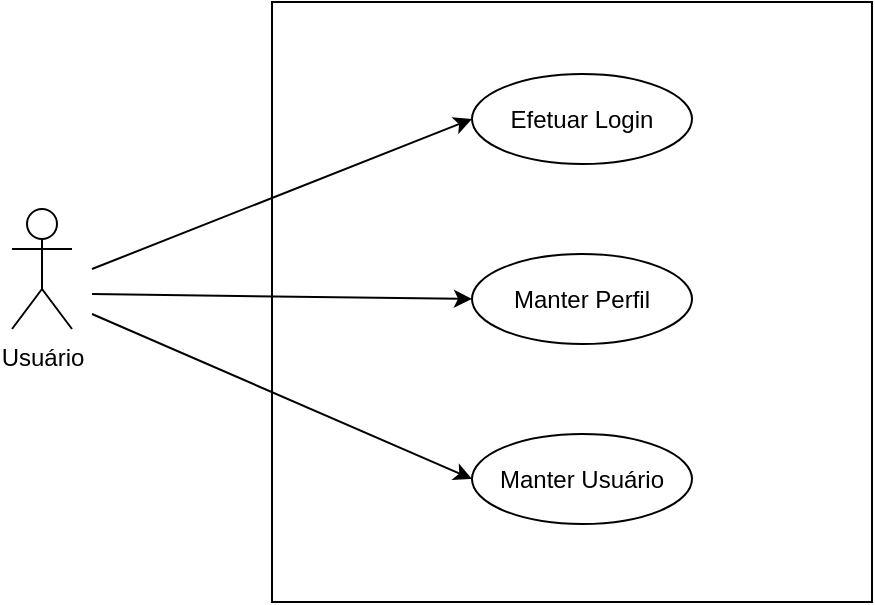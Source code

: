 <mxfile version="13.4.2" type="device" pages="4"><diagram id="YGMiL_IIvkyFBcK9WcMm" name="CasoDeUso"><mxGraphModel dx="825" dy="497" grid="0" gridSize="10" guides="1" tooltips="1" connect="1" arrows="1" fold="1" page="1" pageScale="1" pageWidth="827" pageHeight="1169" math="0" shadow="0"><root><mxCell id="WmT6L3Fpa_9USlC_kn7m-0"/><mxCell id="WmT6L3Fpa_9USlC_kn7m-1" parent="WmT6L3Fpa_9USlC_kn7m-0"/><mxCell id="boifAWfke3sIppT6x333-0" value="Usuário" style="shape=umlActor;verticalLabelPosition=bottom;labelBackgroundColor=#ffffff;verticalAlign=top;html=1;" parent="WmT6L3Fpa_9USlC_kn7m-1" vertex="1"><mxGeometry x="50" y="153.5" width="30" height="60" as="geometry"/></mxCell><mxCell id="boifAWfke3sIppT6x333-4" value="" style="rounded=0;whiteSpace=wrap;html=1;" parent="WmT6L3Fpa_9USlC_kn7m-1" vertex="1"><mxGeometry x="180" y="50" width="300" height="300" as="geometry"/></mxCell><mxCell id="boifAWfke3sIppT6x333-5" value="Efetuar Login" style="ellipse;whiteSpace=wrap;html=1;" parent="WmT6L3Fpa_9USlC_kn7m-1" vertex="1"><mxGeometry x="280" y="86" width="110" height="45" as="geometry"/></mxCell><mxCell id="boifAWfke3sIppT6x333-6" value="Manter Perfil" style="ellipse;whiteSpace=wrap;html=1;" parent="WmT6L3Fpa_9USlC_kn7m-1" vertex="1"><mxGeometry x="280" y="176" width="110" height="45" as="geometry"/></mxCell><mxCell id="boifAWfke3sIppT6x333-7" value="Manter Usuário" style="ellipse;whiteSpace=wrap;html=1;" parent="WmT6L3Fpa_9USlC_kn7m-1" vertex="1"><mxGeometry x="280" y="266" width="110" height="45" as="geometry"/></mxCell><mxCell id="boifAWfke3sIppT6x333-10" value="" style="endArrow=classic;html=1;entryX=0;entryY=0.5;entryDx=0;entryDy=0;" parent="WmT6L3Fpa_9USlC_kn7m-1" target="boifAWfke3sIppT6x333-5" edge="1"><mxGeometry width="50" height="50" relative="1" as="geometry"><mxPoint x="90" y="183.5" as="sourcePoint"/><mxPoint x="140" y="133.5" as="targetPoint"/></mxGeometry></mxCell><mxCell id="boifAWfke3sIppT6x333-12" value="" style="endArrow=classic;html=1;entryX=0;entryY=0.5;entryDx=0;entryDy=0;" parent="WmT6L3Fpa_9USlC_kn7m-1" target="boifAWfke3sIppT6x333-6" edge="1"><mxGeometry width="50" height="50" relative="1" as="geometry"><mxPoint x="90" y="196" as="sourcePoint"/><mxPoint x="30" y="366" as="targetPoint"/></mxGeometry></mxCell><mxCell id="boifAWfke3sIppT6x333-13" value="" style="endArrow=classic;html=1;entryX=0;entryY=0.5;entryDx=0;entryDy=0;" parent="WmT6L3Fpa_9USlC_kn7m-1" target="boifAWfke3sIppT6x333-7" edge="1"><mxGeometry width="50" height="50" relative="1" as="geometry"><mxPoint x="90" y="206" as="sourcePoint"/><mxPoint x="30" y="366" as="targetPoint"/></mxGeometry></mxCell></root></mxGraphModel></diagram><diagram id="Lnk5fOoxxgY0AGPAk2ru" name="DiagramaPacotes"><mxGraphModel dx="825" dy="497" grid="0" gridSize="10" guides="1" tooltips="1" connect="1" arrows="1" fold="1" page="1" pageScale="1" pageWidth="1169" pageHeight="827" math="0" shadow="0"><root><mxCell id="VVWL3BsPZfi11qmXfHCe-0"/><mxCell id="VVWL3BsPZfi11qmXfHCe-1" parent="VVWL3BsPZfi11qmXfHCe-0"/><mxCell id="dKbdg16ElPN4E3wp7a-K-23" value="" style="shape=folder;fontStyle=1;spacingTop=10;tabWidth=119;tabHeight=32;tabPosition=left;html=1;rounded=0;shadow=0;glass=0;comic=0;strokeColor=#000000;strokeWidth=1;" parent="VVWL3BsPZfi11qmXfHCe-1" vertex="1"><mxGeometry x="50" y="50" width="610" height="389" as="geometry"/></mxCell><mxCell id="dKbdg16ElPN4E3wp7a-K-15" style="edgeStyle=orthogonalEdgeStyle;rounded=0;orthogonalLoop=1;jettySize=auto;html=1;exitX=0;exitY=0;exitDx=120;exitDy=32;exitPerimeter=0;entryX=0;entryY=0;entryDx=0;entryDy=32;entryPerimeter=0;dashed=1;endArrow=open;endFill=0;" parent="VVWL3BsPZfi11qmXfHCe-1" source="dKbdg16ElPN4E3wp7a-K-3" target="dKbdg16ElPN4E3wp7a-K-5" edge="1"><mxGeometry relative="1" as="geometry"/></mxCell><mxCell id="dKbdg16ElPN4E3wp7a-K-3" value="+ dao" style="shape=folder;fontStyle=0;spacingTop=10;tabWidth=40;tabHeight=14;tabPosition=left;html=1;rounded=0;shadow=0;glass=0;comic=0;strokeColor=#000000;strokeWidth=1;" parent="VVWL3BsPZfi11qmXfHCe-1" vertex="1"><mxGeometry x="94" y="170" width="120" height="50" as="geometry"/></mxCell><mxCell id="dKbdg16ElPN4E3wp7a-K-4" value="+ dto" style="shape=folder;fontStyle=0;spacingTop=10;tabWidth=40;tabHeight=14;tabPosition=left;html=1;rounded=0;shadow=0;glass=0;comic=0;strokeColor=#000000;strokeWidth=1;" parent="VVWL3BsPZfi11qmXfHCe-1" vertex="1"><mxGeometry x="488" y="271.5" width="120" height="50" as="geometry"/></mxCell><mxCell id="dKbdg16ElPN4E3wp7a-K-5" value="+ entity" style="shape=folder;fontStyle=0;spacingTop=10;tabWidth=40;tabHeight=14;tabPosition=left;html=1;rounded=0;shadow=0;glass=0;comic=0;strokeColor=#000000;strokeWidth=1;" parent="VVWL3BsPZfi11qmXfHCe-1" vertex="1"><mxGeometry x="304" y="170" width="120" height="50" as="geometry"/></mxCell><mxCell id="dKbdg16ElPN4E3wp7a-K-6" value="+ json" style="shape=folder;fontStyle=0;spacingTop=10;tabWidth=40;tabHeight=14;tabPosition=left;html=1;rounded=0;shadow=0;glass=0;comic=0;strokeColor=#000000;strokeWidth=1;" parent="VVWL3BsPZfi11qmXfHCe-1" vertex="1"><mxGeometry x="94" y="271.5" width="120" height="50" as="geometry"/></mxCell><mxCell id="dKbdg16ElPN4E3wp7a-K-13" style="edgeStyle=orthogonalEdgeStyle;rounded=0;orthogonalLoop=1;jettySize=auto;html=1;exitX=0;exitY=0;exitDx=80;exitDy=14;exitPerimeter=0;entryX=0.583;entryY=0.2;entryDx=0;entryDy=0;entryPerimeter=0;dashed=1;endArrow=open;endFill=0;" parent="VVWL3BsPZfi11qmXfHCe-1" source="dKbdg16ElPN4E3wp7a-K-7" target="dKbdg16ElPN4E3wp7a-K-3" edge="1"><mxGeometry relative="1" as="geometry"><Array as="points"><mxPoint x="568" y="140"/><mxPoint x="164" y="140"/></Array></mxGeometry></mxCell><mxCell id="dKbdg16ElPN4E3wp7a-K-14" style="edgeStyle=orthogonalEdgeStyle;rounded=0;orthogonalLoop=1;jettySize=auto;html=1;exitX=0;exitY=0;exitDx=0;exitDy=32;exitPerimeter=0;entryX=0;entryY=0;entryDx=120;entryDy=32;entryPerimeter=0;dashed=1;endArrow=open;endFill=0;" parent="VVWL3BsPZfi11qmXfHCe-1" source="dKbdg16ElPN4E3wp7a-K-7" target="dKbdg16ElPN4E3wp7a-K-5" edge="1"><mxGeometry relative="1" as="geometry"/></mxCell><mxCell id="dKbdg16ElPN4E3wp7a-K-17" style="edgeStyle=orthogonalEdgeStyle;rounded=0;orthogonalLoop=1;jettySize=auto;html=1;exitX=0.5;exitY=1;exitDx=0;exitDy=0;exitPerimeter=0;dashed=1;endArrow=open;endFill=0;" parent="VVWL3BsPZfi11qmXfHCe-1" source="dKbdg16ElPN4E3wp7a-K-7" target="dKbdg16ElPN4E3wp7a-K-4" edge="1"><mxGeometry relative="1" as="geometry"><Array as="points"><mxPoint x="574" y="220"/></Array></mxGeometry></mxCell><mxCell id="dKbdg16ElPN4E3wp7a-K-7" value="+ service" style="shape=folder;fontStyle=0;spacingTop=10;tabWidth=40;tabHeight=14;tabPosition=left;html=1;rounded=0;shadow=0;glass=0;comic=0;strokeColor=#000000;strokeWidth=1;" parent="VVWL3BsPZfi11qmXfHCe-1" vertex="1"><mxGeometry x="488" y="170" width="120" height="50" as="geometry"/></mxCell><mxCell id="dKbdg16ElPN4E3wp7a-K-18" style="edgeStyle=orthogonalEdgeStyle;rounded=0;orthogonalLoop=1;jettySize=auto;html=1;exitX=0.75;exitY=1;exitDx=0;exitDy=0;exitPerimeter=0;entryX=0;entryY=0;entryDx=120;entryDy=32;entryPerimeter=0;dashed=1;endArrow=open;endFill=0;" parent="VVWL3BsPZfi11qmXfHCe-1" source="dKbdg16ElPN4E3wp7a-K-8" target="dKbdg16ElPN4E3wp7a-K-9" edge="1"><mxGeometry relative="1" as="geometry"/></mxCell><mxCell id="dKbdg16ElPN4E3wp7a-K-19" style="edgeStyle=orthogonalEdgeStyle;rounded=0;orthogonalLoop=1;jettySize=auto;html=1;exitX=0;exitY=0;exitDx=0;exitDy=32;exitPerimeter=0;entryX=0;entryY=0;entryDx=120;entryDy=32;entryPerimeter=0;dashed=1;endArrow=open;endFill=0;" parent="VVWL3BsPZfi11qmXfHCe-1" source="dKbdg16ElPN4E3wp7a-K-8" target="dKbdg16ElPN4E3wp7a-K-6" edge="1"><mxGeometry relative="1" as="geometry"/></mxCell><mxCell id="dKbdg16ElPN4E3wp7a-K-21" style="edgeStyle=orthogonalEdgeStyle;rounded=0;orthogonalLoop=1;jettySize=auto;html=1;exitX=0;exitY=0;exitDx=120;exitDy=32;exitPerimeter=0;entryX=0;entryY=0;entryDx=0;entryDy=32;entryPerimeter=0;dashed=1;endArrow=open;endFill=0;" parent="VVWL3BsPZfi11qmXfHCe-1" source="dKbdg16ElPN4E3wp7a-K-8" target="dKbdg16ElPN4E3wp7a-K-4" edge="1"><mxGeometry relative="1" as="geometry"/></mxCell><mxCell id="dKbdg16ElPN4E3wp7a-K-22" style="edgeStyle=orthogonalEdgeStyle;rounded=0;orthogonalLoop=1;jettySize=auto;html=1;exitX=0;exitY=0;exitDx=80;exitDy=14;exitPerimeter=0;entryX=0.25;entryY=1;entryDx=0;entryDy=0;entryPerimeter=0;dashed=1;endArrow=open;endFill=0;" parent="VVWL3BsPZfi11qmXfHCe-1" source="dKbdg16ElPN4E3wp7a-K-8" target="dKbdg16ElPN4E3wp7a-K-7" edge="1"><mxGeometry relative="1" as="geometry"><Array as="points"><mxPoint x="384" y="250"/><mxPoint x="518" y="250"/></Array></mxGeometry></mxCell><mxCell id="dKbdg16ElPN4E3wp7a-K-8" value="+servlet" style="shape=folder;fontStyle=0;spacingTop=10;tabWidth=40;tabHeight=14;tabPosition=left;html=1;rounded=0;shadow=0;glass=0;comic=0;strokeColor=#000000;strokeWidth=1;" parent="VVWL3BsPZfi11qmXfHCe-1" vertex="1"><mxGeometry x="304" y="271.5" width="120" height="50" as="geometry"/></mxCell><mxCell id="dKbdg16ElPN4E3wp7a-K-9" value="+ util" style="shape=folder;fontStyle=0;spacingTop=10;tabWidth=40;tabHeight=14;tabPosition=left;html=1;rounded=0;shadow=0;glass=0;comic=0;strokeColor=#000000;strokeWidth=1;" parent="VVWL3BsPZfi11qmXfHCe-1" vertex="1"><mxGeometry x="234" y="363" width="120" height="50" as="geometry"/></mxCell><mxCell id="dKbdg16ElPN4E3wp7a-K-27" value="com.ctseducare.template" style="text;html=1;strokeColor=none;fillColor=none;align=center;verticalAlign=middle;whiteSpace=wrap;rounded=0;shadow=0;glass=0;comic=0;fontStyle=1" parent="VVWL3BsPZfi11qmXfHCe-1" vertex="1"><mxGeometry x="268" y="90" width="172" height="20" as="geometry"/></mxCell></root></mxGraphModel></diagram><diagram id="F5qkeIkpOv2_ZUvjBxn8" name="DiagramaClasses"><mxGraphModel dx="825" dy="497" grid="0" gridSize="10" guides="1" tooltips="1" connect="1" arrows="1" fold="1" page="1" pageScale="1" pageWidth="1169" pageHeight="827" math="0" shadow="0"><root><mxCell id="0"/><mxCell id="1" parent="0"/><mxCell id="2SMbsZ-93GotSSXXm3id-1" value="HttpServlet" style="swimlane;fontStyle=0;childLayout=stackLayout;horizontal=1;startSize=26;fillColor=none;horizontalStack=0;resizeParent=1;resizeParentMax=0;resizeLast=0;collapsible=1;marginBottom=0;" parent="1" vertex="1"><mxGeometry x="220" y="50" width="110" height="52" as="geometry"/></mxCell><mxCell id="2SMbsZ-93GotSSXXm3id-14" value="UserDAO" style="swimlane;fontStyle=0;childLayout=stackLayout;horizontal=1;startSize=26;fillColor=none;horizontalStack=0;resizeParent=1;resizeParentMax=0;resizeLast=0;collapsible=1;marginBottom=0;" parent="1" vertex="1"><mxGeometry x="190" y="269" width="110" height="52" as="geometry"><mxRectangle x="100" y="50" width="90" height="26" as="alternateBounds"/></mxGeometry></mxCell><mxCell id="2SMbsZ-93GotSSXXm3id-41" style="edgeStyle=orthogonalEdgeStyle;rounded=0;orthogonalLoop=1;jettySize=auto;html=1;exitX=0.5;exitY=1;exitDx=0;exitDy=0;entryX=0.5;entryY=0;entryDx=0;entryDy=0;endArrow=open;endFill=0;endSize=8;strokeColor=#000000;" parent="1" source="2SMbsZ-93GotSSXXm3id-18" target="2SMbsZ-93GotSSXXm3id-25" edge="1"><mxGeometry relative="1" as="geometry"/></mxCell><mxCell id="2SMbsZ-93GotSSXXm3id-51" style="edgeStyle=orthogonalEdgeStyle;rounded=0;orthogonalLoop=1;jettySize=auto;html=1;exitX=1;exitY=0.25;exitDx=0;exitDy=0;entryX=0;entryY=0.25;entryDx=0;entryDy=0;endArrow=open;endFill=0;endSize=8;strokeColor=#000000;dashed=1;" parent="1" source="2SMbsZ-93GotSSXXm3id-18" target="2SMbsZ-93GotSSXXm3id-47" edge="1"><mxGeometry relative="1" as="geometry"/></mxCell><mxCell id="2SMbsZ-93GotSSXXm3id-57" style="edgeStyle=orthogonalEdgeStyle;rounded=0;orthogonalLoop=1;jettySize=auto;html=1;exitX=0;exitY=0.25;exitDx=0;exitDy=0;entryX=0.5;entryY=1;entryDx=0;entryDy=0;endArrow=block;endFill=0;endSize=8;strokeColor=#000000;" parent="1" source="2SMbsZ-93GotSSXXm3id-18" target="2SMbsZ-93GotSSXXm3id-1" edge="1"><mxGeometry relative="1" as="geometry"/></mxCell><mxCell id="2SMbsZ-93GotSSXXm3id-58" style="edgeStyle=orthogonalEdgeStyle;rounded=0;orthogonalLoop=1;jettySize=auto;html=1;exitX=1;exitY=0.75;exitDx=0;exitDy=0;entryX=0;entryY=0.25;entryDx=0;entryDy=0;endArrow=open;endFill=0;endSize=8;strokeColor=#000000;dashed=1;" parent="1" source="2SMbsZ-93GotSSXXm3id-18" target="2SMbsZ-93GotSSXXm3id-48" edge="1"><mxGeometry relative="1" as="geometry"/></mxCell><mxCell id="2SMbsZ-93GotSSXXm3id-59" style="edgeStyle=orthogonalEdgeStyle;rounded=0;orthogonalLoop=1;jettySize=auto;html=1;exitX=0.75;exitY=1;exitDx=0;exitDy=0;entryX=0.182;entryY=-0.038;entryDx=0;entryDy=0;entryPerimeter=0;dashed=1;endArrow=open;endFill=0;endSize=8;strokeColor=#000000;" parent="1" source="2SMbsZ-93GotSSXXm3id-18" target="2SMbsZ-93GotSSXXm3id-50" edge="1"><mxGeometry relative="1" as="geometry"><Array as="points"><mxPoint x="433" y="280"/><mxPoint x="560" y="280"/></Array></mxGeometry></mxCell><mxCell id="2SMbsZ-93GotSSXXm3id-18" value="ProfileServlet" style="swimlane;fontStyle=0;childLayout=stackLayout;horizontal=1;startSize=26;fillColor=none;horizontalStack=0;resizeParent=1;resizeParentMax=0;resizeLast=0;collapsible=1;marginBottom=0;" parent="1" vertex="1"><mxGeometry x="350" y="150" width="110" height="52" as="geometry"/></mxCell><mxCell id="2SMbsZ-93GotSSXXm3id-52" style="edgeStyle=orthogonalEdgeStyle;rounded=0;orthogonalLoop=1;jettySize=auto;html=1;exitX=0.5;exitY=1;exitDx=0;exitDy=0;endArrow=open;endFill=0;endSize=8;strokeColor=#000000;" parent="1" source="2SMbsZ-93GotSSXXm3id-25" target="2SMbsZ-93GotSSXXm3id-46" edge="1"><mxGeometry relative="1" as="geometry"/></mxCell><mxCell id="2SMbsZ-93GotSSXXm3id-80" style="edgeStyle=orthogonalEdgeStyle;rounded=0;orthogonalLoop=1;jettySize=auto;html=1;exitX=1;exitY=0.25;exitDx=0;exitDy=0;entryX=0;entryY=0.25;entryDx=0;entryDy=0;dashed=1;endArrow=open;endFill=0;endSize=8;strokeColor=#000000;" parent="1" source="2SMbsZ-93GotSSXXm3id-25" target="2SMbsZ-93GotSSXXm3id-50" edge="1"><mxGeometry relative="1" as="geometry"/></mxCell><mxCell id="2SMbsZ-93GotSSXXm3id-81" style="edgeStyle=orthogonalEdgeStyle;rounded=0;orthogonalLoop=1;jettySize=auto;html=1;exitX=0.75;exitY=1;exitDx=0;exitDy=0;entryX=0;entryY=0.25;entryDx=0;entryDy=0;dashed=1;endArrow=open;endFill=0;endSize=8;strokeColor=#000000;" parent="1" source="2SMbsZ-93GotSSXXm3id-25" target="2SMbsZ-93GotSSXXm3id-60" edge="1"><mxGeometry relative="1" as="geometry"/></mxCell><mxCell id="2SMbsZ-93GotSSXXm3id-25" value="ProfileService" style="swimlane;fontStyle=0;childLayout=stackLayout;horizontal=1;startSize=26;fillColor=none;horizontalStack=0;resizeParent=1;resizeParentMax=0;resizeLast=0;collapsible=1;marginBottom=0;" parent="1" vertex="1"><mxGeometry x="350" y="308" width="110" height="52" as="geometry"/></mxCell><mxCell id="2SMbsZ-93GotSSXXm3id-37" style="edgeStyle=orthogonalEdgeStyle;rounded=0;orthogonalLoop=1;jettySize=auto;html=1;exitX=0.25;exitY=0;exitDx=0;exitDy=0;entryX=0;entryY=0.25;entryDx=0;entryDy=0;endArrow=block;endFill=0;endSize=8;strokeColor=#000000;" parent="1" source="2SMbsZ-93GotSSXXm3id-29" target="2SMbsZ-93GotSSXXm3id-1" edge="1"><mxGeometry relative="1" as="geometry"><Array as="points"><mxPoint x="105" y="180"/><mxPoint x="105" y="63"/></Array></mxGeometry></mxCell><mxCell id="2SMbsZ-93GotSSXXm3id-38" style="edgeStyle=orthogonalEdgeStyle;rounded=0;orthogonalLoop=1;jettySize=auto;html=1;exitX=0.5;exitY=1;exitDx=0;exitDy=0;entryX=0.5;entryY=0;entryDx=0;entryDy=0;endArrow=open;endFill=0;endSize=8;strokeColor=#000000;dashed=1;" parent="1" source="2SMbsZ-93GotSSXXm3id-29" target="2SMbsZ-93GotSSXXm3id-33" edge="1"><mxGeometry relative="1" as="geometry"/></mxCell><mxCell id="2SMbsZ-93GotSSXXm3id-39" style="edgeStyle=orthogonalEdgeStyle;rounded=0;orthogonalLoop=1;jettySize=auto;html=1;exitX=1;exitY=0.5;exitDx=0;exitDy=0;entryX=0.5;entryY=0;entryDx=0;entryDy=0;endArrow=open;endFill=0;endSize=8;strokeColor=#000000;" parent="1" source="2SMbsZ-93GotSSXXm3id-29" target="2SMbsZ-93GotSSXXm3id-14" edge="1"><mxGeometry relative="1" as="geometry"><Array as="points"><mxPoint x="160" y="220"/><mxPoint x="245" y="220"/></Array></mxGeometry></mxCell><mxCell id="2SMbsZ-93GotSSXXm3id-29" value="LoginServlet" style="swimlane;fontStyle=0;childLayout=stackLayout;horizontal=1;startSize=26;fillColor=none;horizontalStack=0;resizeParent=1;resizeParentMax=0;resizeLast=0;collapsible=1;marginBottom=0;" parent="1" vertex="1"><mxGeometry x="50" y="180" width="110" height="52" as="geometry"/></mxCell><mxCell id="2SMbsZ-93GotSSXXm3id-33" value="ServletUtils" style="swimlane;fontStyle=0;childLayout=stackLayout;horizontal=1;startSize=26;fillColor=none;horizontalStack=0;resizeParent=1;resizeParentMax=0;resizeLast=0;collapsible=1;marginBottom=0;" parent="1" vertex="1"><mxGeometry x="50" y="360" width="110" height="52" as="geometry"/></mxCell><mxCell id="2SMbsZ-93GotSSXXm3id-42" value="User" style="swimlane;fontStyle=0;childLayout=stackLayout;horizontal=1;startSize=26;fillColor=none;horizontalStack=0;resizeParent=1;resizeParentMax=0;resizeLast=0;collapsible=1;marginBottom=0;" parent="1" vertex="1"><mxGeometry x="190" y="400" width="110" height="52" as="geometry"/></mxCell><mxCell id="2SMbsZ-93GotSSXXm3id-45" style="edgeStyle=orthogonalEdgeStyle;rounded=0;orthogonalLoop=1;jettySize=auto;html=1;exitX=0.25;exitY=0;exitDx=0;exitDy=0;endArrow=open;endFill=0;endSize=8;strokeColor=#000000;" parent="1" source="2SMbsZ-93GotSSXXm3id-44" edge="1"><mxGeometry relative="1" as="geometry"><mxPoint x="218" y="450" as="targetPoint"/></mxGeometry></mxCell><mxCell id="2SMbsZ-93GotSSXXm3id-44" value="UserDTO" style="swimlane;fontStyle=0;childLayout=stackLayout;horizontal=1;startSize=26;fillColor=none;horizontalStack=0;resizeParent=1;resizeParentMax=0;resizeLast=0;collapsible=1;marginBottom=0;" parent="1" vertex="1"><mxGeometry x="190" y="567" width="110" height="52" as="geometry"/></mxCell><mxCell id="2SMbsZ-93GotSSXXm3id-54" style="edgeStyle=orthogonalEdgeStyle;rounded=0;orthogonalLoop=1;jettySize=auto;html=1;exitX=0;exitY=0.75;exitDx=0;exitDy=0;endArrow=open;endFill=0;endSize=8;strokeColor=#000000;dashed=1;" parent="1" source="2SMbsZ-93GotSSXXm3id-46" edge="1"><mxGeometry relative="1" as="geometry"><mxPoint x="290" y="450" as="targetPoint"/><Array as="points"><mxPoint x="290" y="479"/></Array></mxGeometry></mxCell><mxCell id="2SMbsZ-93GotSSXXm3id-63" style="edgeStyle=orthogonalEdgeStyle;rounded=0;orthogonalLoop=1;jettySize=auto;html=1;entryX=0.25;entryY=1;entryDx=0;entryDy=0;dashed=1;endArrow=open;endFill=0;endSize=8;strokeColor=#000000;" parent="1" target="2SMbsZ-93GotSSXXm3id-60" edge="1"><mxGeometry relative="1" as="geometry"><mxPoint x="460" y="482" as="sourcePoint"/></mxGeometry></mxCell><mxCell id="2SMbsZ-93GotSSXXm3id-46" value="ProfileDAO" style="swimlane;fontStyle=0;childLayout=stackLayout;horizontal=1;startSize=26;fillColor=none;horizontalStack=0;resizeParent=1;resizeParentMax=0;resizeLast=0;collapsible=1;marginBottom=0;" parent="1" vertex="1"><mxGeometry x="350" y="440" width="110" height="52" as="geometry"/></mxCell><mxCell id="2SMbsZ-93GotSSXXm3id-47" value="ServletUtils" style="swimlane;fontStyle=0;childLayout=stackLayout;horizontal=1;startSize=26;fillColor=none;horizontalStack=0;resizeParent=1;resizeParentMax=0;resizeLast=0;collapsible=1;marginBottom=0;" parent="1" vertex="1"><mxGeometry x="540" y="120" width="110" height="52" as="geometry"/></mxCell><mxCell id="2SMbsZ-93GotSSXXm3id-48" value="DatatableJson" style="swimlane;fontStyle=0;childLayout=stackLayout;horizontal=1;startSize=26;fillColor=none;horizontalStack=0;resizeParent=1;resizeParentMax=0;resizeLast=0;collapsible=1;marginBottom=0;" parent="1" vertex="1"><mxGeometry x="540" y="212" width="110" height="52" as="geometry"/></mxCell><mxCell id="2SMbsZ-93GotSSXXm3id-50" value="ProfileDTO" style="swimlane;fontStyle=0;childLayout=stackLayout;horizontal=1;startSize=26;fillColor=none;horizontalStack=0;resizeParent=1;resizeParentMax=0;resizeLast=0;collapsible=1;marginBottom=0;" parent="1" vertex="1"><mxGeometry x="540" y="308" width="110" height="52" as="geometry"/></mxCell><mxCell id="2SMbsZ-93GotSSXXm3id-60" value="Profile" style="swimlane;fontStyle=0;childLayout=stackLayout;horizontal=1;startSize=26;fillColor=none;horizontalStack=0;resizeParent=1;resizeParentMax=0;resizeLast=0;collapsible=1;marginBottom=0;" parent="1" vertex="1"><mxGeometry x="540" y="410" width="110" height="52" as="geometry"/></mxCell><mxCell id="2SMbsZ-93GotSSXXm3id-65" style="edgeStyle=orthogonalEdgeStyle;rounded=0;orthogonalLoop=1;jettySize=auto;html=1;exitX=0;exitY=0.25;exitDx=0;exitDy=0;entryX=0.75;entryY=1;entryDx=0;entryDy=0;dashed=1;endArrow=open;endFill=0;endSize=8;strokeColor=#000000;" parent="1" source="2SMbsZ-93GotSSXXm3id-64" target="2SMbsZ-93GotSSXXm3id-60" edge="1"><mxGeometry relative="1" as="geometry"/></mxCell><mxCell id="2SMbsZ-93GotSSXXm3id-66" style="edgeStyle=orthogonalEdgeStyle;rounded=0;orthogonalLoop=1;jettySize=auto;html=1;exitX=0;exitY=0.75;exitDx=0;exitDy=0;entryX=0.75;entryY=1;entryDx=0;entryDy=0;dashed=1;endArrow=open;endFill=0;endSize=8;strokeColor=#000000;" parent="1" source="2SMbsZ-93GotSSXXm3id-64" target="2SMbsZ-93GotSSXXm3id-42" edge="1"><mxGeometry relative="1" as="geometry"><Array as="points"><mxPoint x="657" y="509"/><mxPoint x="273" y="509"/></Array></mxGeometry></mxCell><mxCell id="2SMbsZ-93GotSSXXm3id-64" value="UserDAO" style="swimlane;fontStyle=0;childLayout=stackLayout;horizontal=1;startSize=26;fillColor=none;horizontalStack=0;resizeParent=1;resizeParentMax=0;resizeLast=0;collapsible=1;marginBottom=0;" parent="1" vertex="1"><mxGeometry x="657" y="479" width="110" height="52" as="geometry"/></mxCell><mxCell id="2SMbsZ-93GotSSXXm3id-68" style="edgeStyle=orthogonalEdgeStyle;rounded=0;orthogonalLoop=1;jettySize=auto;html=1;exitX=0;exitY=0.25;exitDx=0;exitDy=0;entryX=1;entryY=0.25;entryDx=0;entryDy=0;dashed=1;endArrow=open;endFill=0;endSize=8;strokeColor=#000000;" parent="1" source="2SMbsZ-93GotSSXXm3id-67" target="2SMbsZ-93GotSSXXm3id-50" edge="1"><mxGeometry relative="1" as="geometry"/></mxCell><mxCell id="2SMbsZ-93GotSSXXm3id-69" style="edgeStyle=orthogonalEdgeStyle;rounded=0;orthogonalLoop=1;jettySize=auto;html=1;exitX=0.25;exitY=1;exitDx=0;exitDy=0;entryX=1;entryY=0.25;entryDx=0;entryDy=0;dashed=1;endArrow=open;endFill=0;endSize=8;strokeColor=#000000;" parent="1" source="2SMbsZ-93GotSSXXm3id-67" target="2SMbsZ-93GotSSXXm3id-60" edge="1"><mxGeometry relative="1" as="geometry"/></mxCell><mxCell id="2SMbsZ-93GotSSXXm3id-70" style="edgeStyle=orthogonalEdgeStyle;rounded=0;orthogonalLoop=1;jettySize=auto;html=1;exitX=0.5;exitY=1;exitDx=0;exitDy=0;entryX=0.836;entryY=0;entryDx=0;entryDy=0;entryPerimeter=0;endArrow=open;endFill=0;endSize=8;strokeColor=#000000;" parent="1" source="2SMbsZ-93GotSSXXm3id-67" target="2SMbsZ-93GotSSXXm3id-64" edge="1"><mxGeometry relative="1" as="geometry"/></mxCell><mxCell id="2SMbsZ-93GotSSXXm3id-71" style="edgeStyle=orthogonalEdgeStyle;rounded=0;orthogonalLoop=1;jettySize=auto;html=1;exitX=0.75;exitY=1;exitDx=0;exitDy=0;entryX=0.5;entryY=1;entryDx=0;entryDy=0;dashed=1;endArrow=open;endFill=0;endSize=8;strokeColor=#000000;" parent="1" source="2SMbsZ-93GotSSXXm3id-67" target="2SMbsZ-93GotSSXXm3id-42" edge="1"><mxGeometry relative="1" as="geometry"><Array as="points"><mxPoint x="790" y="549"/><mxPoint x="245" y="549"/></Array></mxGeometry></mxCell><mxCell id="2SMbsZ-93GotSSXXm3id-72" style="edgeStyle=orthogonalEdgeStyle;rounded=0;orthogonalLoop=1;jettySize=auto;html=1;exitX=1;exitY=0.75;exitDx=0;exitDy=0;entryX=1;entryY=0.25;entryDx=0;entryDy=0;dashed=1;endArrow=open;endFill=0;endSize=8;strokeColor=#000000;" parent="1" source="2SMbsZ-93GotSSXXm3id-67" target="2SMbsZ-93GotSSXXm3id-44" edge="1"><mxGeometry relative="1" as="geometry"/></mxCell><mxCell id="2SMbsZ-93GotSSXXm3id-67" value="UserService" style="swimlane;fontStyle=0;childLayout=stackLayout;horizontal=1;startSize=26;fillColor=none;horizontalStack=0;resizeParent=1;resizeParentMax=0;resizeLast=0;collapsible=1;marginBottom=0;" parent="1" vertex="1"><mxGeometry x="712" y="321" width="110" height="52" as="geometry"/></mxCell><mxCell id="2SMbsZ-93GotSSXXm3id-74" style="edgeStyle=orthogonalEdgeStyle;rounded=0;orthogonalLoop=1;jettySize=auto;html=1;exitX=0.5;exitY=0;exitDx=0;exitDy=0;entryX=1;entryY=0.25;entryDx=0;entryDy=0;endArrow=block;endFill=0;endSize=8;strokeColor=#000000;" parent="1" source="2SMbsZ-93GotSSXXm3id-73" target="2SMbsZ-93GotSSXXm3id-1" edge="1"><mxGeometry relative="1" as="geometry"/></mxCell><mxCell id="2SMbsZ-93GotSSXXm3id-75" style="edgeStyle=orthogonalEdgeStyle;rounded=0;orthogonalLoop=1;jettySize=auto;html=1;exitX=0;exitY=0.25;exitDx=0;exitDy=0;entryX=1;entryY=0.25;entryDx=0;entryDy=0;endArrow=open;endFill=0;endSize=8;strokeColor=#000000;dashed=1;" parent="1" source="2SMbsZ-93GotSSXXm3id-73" target="2SMbsZ-93GotSSXXm3id-47" edge="1"><mxGeometry relative="1" as="geometry"/></mxCell><mxCell id="2SMbsZ-93GotSSXXm3id-76" style="edgeStyle=orthogonalEdgeStyle;rounded=0;orthogonalLoop=1;jettySize=auto;html=1;exitX=0;exitY=0.75;exitDx=0;exitDy=0;entryX=1;entryY=0.25;entryDx=0;entryDy=0;dashed=1;endArrow=open;endFill=0;endSize=8;strokeColor=#000000;" parent="1" source="2SMbsZ-93GotSSXXm3id-73" target="2SMbsZ-93GotSSXXm3id-48" edge="1"><mxGeometry relative="1" as="geometry"/></mxCell><mxCell id="2SMbsZ-93GotSSXXm3id-77" style="edgeStyle=orthogonalEdgeStyle;rounded=0;orthogonalLoop=1;jettySize=auto;html=1;exitX=0.5;exitY=1;exitDx=0;exitDy=0;entryX=0.5;entryY=0;entryDx=0;entryDy=0;endArrow=open;endFill=0;endSize=8;strokeColor=#000000;" parent="1" source="2SMbsZ-93GotSSXXm3id-73" target="2SMbsZ-93GotSSXXm3id-67" edge="1"><mxGeometry relative="1" as="geometry"/></mxCell><mxCell id="2SMbsZ-93GotSSXXm3id-78" style="edgeStyle=orthogonalEdgeStyle;rounded=0;orthogonalLoop=1;jettySize=auto;html=1;exitX=1;exitY=0.25;exitDx=0;exitDy=0;entryX=1;entryY=0.75;entryDx=0;entryDy=0;endArrow=open;endFill=0;endSize=8;strokeColor=#000000;dashed=1;" parent="1" source="2SMbsZ-93GotSSXXm3id-73" target="2SMbsZ-93GotSSXXm3id-44" edge="1"><mxGeometry relative="1" as="geometry"><Array as="points"><mxPoint x="867" y="185"/><mxPoint x="867" y="606"/></Array></mxGeometry></mxCell><mxCell id="2SMbsZ-93GotSSXXm3id-73" value="UserServlet" style="swimlane;fontStyle=0;childLayout=stackLayout;horizontal=1;startSize=26;fillColor=none;horizontalStack=0;resizeParent=1;resizeParentMax=0;resizeLast=0;collapsible=1;marginBottom=0;" parent="1" vertex="1"><mxGeometry x="712" y="172" width="110" height="52" as="geometry"/></mxCell></root></mxGraphModel></diagram><diagram id="tM_NzxdqdWXAi_TPzEov" name="DiagramaSequencia"><mxGraphModel dx="825" dy="497" grid="0" gridSize="10" guides="1" tooltips="1" connect="1" arrows="1" fold="1" page="1" pageScale="1" pageWidth="1169" pageHeight="827" math="0" shadow="0"><root><mxCell id="guw6l3_lBhedlFbGKj2L-0"/><mxCell id="guw6l3_lBhedlFbGKj2L-1" parent="guw6l3_lBhedlFbGKj2L-0"/><mxCell id="HNQ26SJxcdT7vfCfco6R-8" value="usuário" style="shape=umlLifeline;participant=umlActor;perimeter=lifelinePerimeter;whiteSpace=wrap;html=1;container=1;collapsible=0;recursiveResize=0;verticalAlign=top;spacingTop=36;labelBackgroundColor=#ffffff;outlineConnect=0;rounded=0;shadow=0;glass=0;comic=0;strokeColor=#000000;strokeWidth=1;" parent="guw6l3_lBhedlFbGKj2L-1" vertex="1"><mxGeometry x="60" y="50" width="20" height="300" as="geometry"/></mxCell><mxCell id="HNQ26SJxcdT7vfCfco6R-19" value="" style="html=1;points=[];perimeter=orthogonalPerimeter;rounded=0;shadow=0;glass=0;comic=0;strokeColor=#000000;strokeWidth=1;" parent="HNQ26SJxcdT7vfCfco6R-8" vertex="1"><mxGeometry x="5" y="80" width="10" height="200" as="geometry"/></mxCell><mxCell id="HNQ26SJxcdT7vfCfco6R-9" value="login.jsp" style="shape=umlLifeline;participant=umlBoundary;perimeter=lifelinePerimeter;whiteSpace=wrap;html=1;container=1;collapsible=0;recursiveResize=0;verticalAlign=top;spacingTop=36;labelBackgroundColor=#ffffff;outlineConnect=0;rounded=0;shadow=0;glass=0;comic=0;strokeColor=#000000;strokeWidth=1;" parent="guw6l3_lBhedlFbGKj2L-1" vertex="1"><mxGeometry x="200" y="50" width="50" height="300" as="geometry"/></mxCell><mxCell id="HNQ26SJxcdT7vfCfco6R-20" value="" style="html=1;points=[];perimeter=orthogonalPerimeter;rounded=0;shadow=0;glass=0;comic=0;strokeColor=#000000;strokeWidth=1;" parent="HNQ26SJxcdT7vfCfco6R-9" vertex="1"><mxGeometry x="20" y="100" width="10" height="180" as="geometry"/></mxCell><mxCell id="HNQ26SJxcdT7vfCfco6R-27" value="doPost(...)" style="html=1;verticalAlign=bottom;endArrow=open;dashed=1;endFill=0;entryX=0.2;entryY=0.06;entryDx=0;entryDy=0;entryPerimeter=0;" parent="HNQ26SJxcdT7vfCfco6R-9" target="HNQ26SJxcdT7vfCfco6R-28" edge="1"><mxGeometry width="80" relative="1" as="geometry"><mxPoint x="30" y="140" as="sourcePoint"/><mxPoint x="190" y="140" as="targetPoint"/></mxGeometry></mxCell><mxCell id="HNQ26SJxcdT7vfCfco6R-16" value="loginServlet.java" style="shape=umlLifeline;participant=umlControl;perimeter=lifelinePerimeter;whiteSpace=wrap;html=1;container=1;collapsible=0;recursiveResize=0;verticalAlign=top;spacingTop=36;labelBackgroundColor=#ffffff;outlineConnect=0;rounded=0;shadow=0;glass=0;comic=0;strokeColor=#000000;strokeWidth=1;" parent="guw6l3_lBhedlFbGKj2L-1" vertex="1"><mxGeometry x="380" y="50" width="40" height="300" as="geometry"/></mxCell><mxCell id="HNQ26SJxcdT7vfCfco6R-28" value="" style="html=1;points=[];perimeter=orthogonalPerimeter;rounded=0;shadow=0;glass=0;comic=0;strokeColor=#000000;strokeWidth=1;" parent="HNQ26SJxcdT7vfCfco6R-16" vertex="1"><mxGeometry x="15" y="130" width="10" height="150" as="geometry"/></mxCell><mxCell id="HNQ26SJxcdT7vfCfco6R-29" value="checkUserPassword(...)" style="html=1;verticalAlign=bottom;endArrow=open;dashed=1;endFill=0;" parent="HNQ26SJxcdT7vfCfco6R-16" target="HNQ26SJxcdT7vfCfco6R-30" edge="1"><mxGeometry width="80" relative="1" as="geometry"><mxPoint x="30" y="160" as="sourcePoint"/><mxPoint x="180" y="160" as="targetPoint"/></mxGeometry></mxCell><mxCell id="HNQ26SJxcdT7vfCfco6R-17" value="userDAO.java" style="shape=umlLifeline;participant=umlControl;perimeter=lifelinePerimeter;whiteSpace=wrap;html=1;container=1;collapsible=0;recursiveResize=0;verticalAlign=top;spacingTop=36;labelBackgroundColor=#ffffff;outlineConnect=0;rounded=0;shadow=0;glass=0;comic=0;strokeColor=#000000;strokeWidth=1;" parent="guw6l3_lBhedlFbGKj2L-1" vertex="1"><mxGeometry x="574" y="50" width="40" height="300" as="geometry"/></mxCell><mxCell id="HNQ26SJxcdT7vfCfco6R-30" value="" style="html=1;points=[];perimeter=orthogonalPerimeter;" parent="HNQ26SJxcdT7vfCfco6R-17" vertex="1"><mxGeometry x="15" y="150" width="10" height="130" as="geometry"/></mxCell><mxCell id="HNQ26SJxcdT7vfCfco6R-23" value="(user, password)" style="html=1;verticalAlign=bottom;endArrow=open;dashed=1;endFill=0;" parent="guw6l3_lBhedlFbGKj2L-1" edge="1"><mxGeometry width="80" relative="1" as="geometry"><mxPoint x="80" y="160" as="sourcePoint"/><mxPoint x="219" y="160" as="targetPoint"/></mxGeometry></mxCell><mxCell id="HNQ26SJxcdT7vfCfco6R-31" value="(status)" style="html=1;verticalAlign=bottom;endArrow=open;dashed=1;endSize=8;" parent="guw6l3_lBhedlFbGKj2L-1" edge="1"><mxGeometry relative="1" as="geometry"><mxPoint x="590" y="260" as="sourcePoint"/><mxPoint x="80" y="260" as="targetPoint"/></mxGeometry></mxCell></root></mxGraphModel></diagram></mxfile>